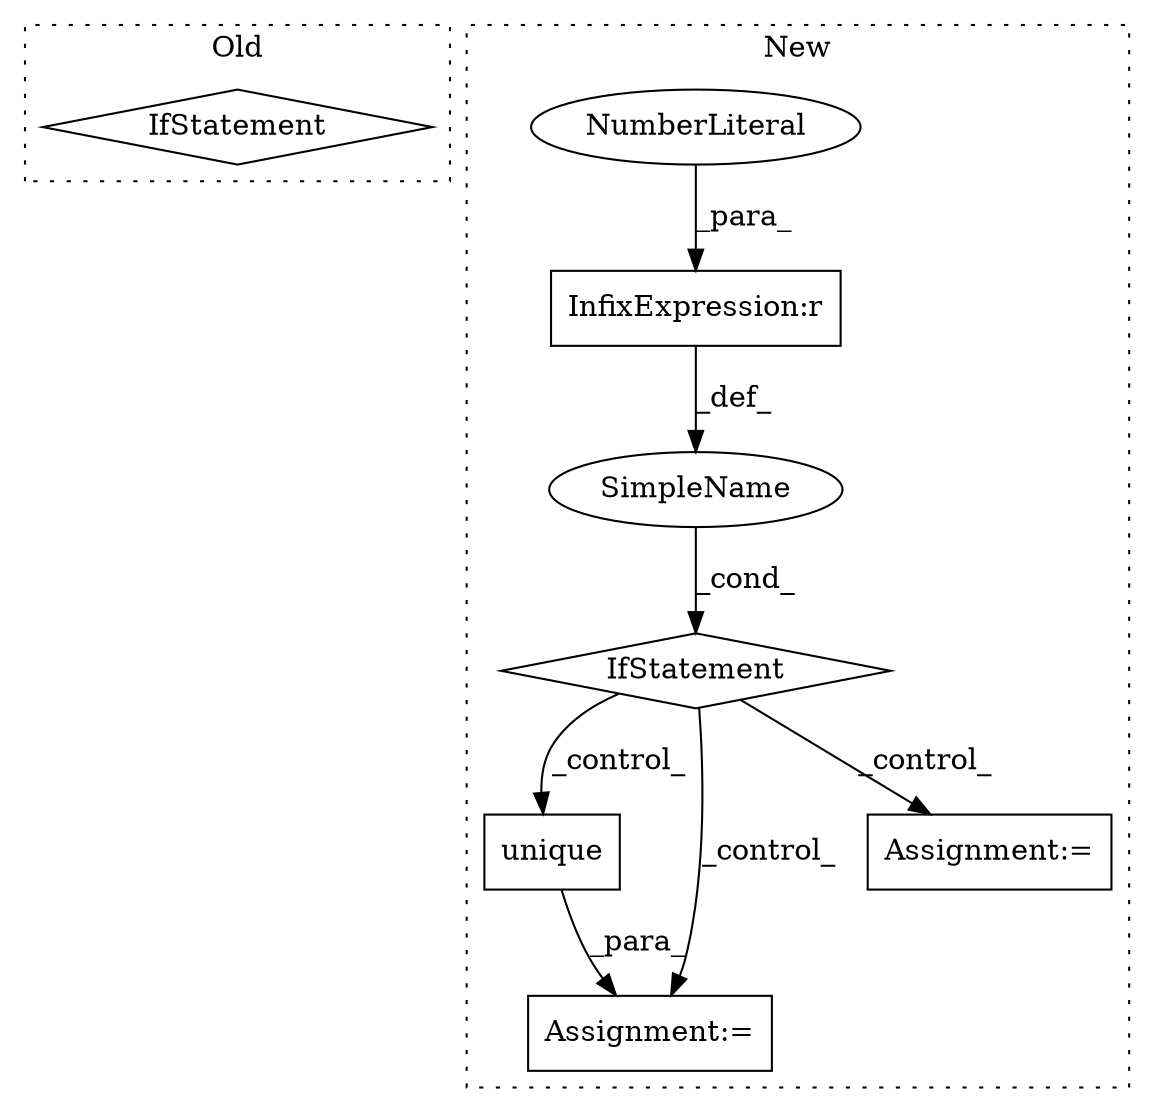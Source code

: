 digraph G {
subgraph cluster0 {
1 [label="IfStatement" a="25" s="24279,24324" l="4,2" shape="diamond"];
label = "Old";
style="dotted";
}
subgraph cluster1 {
2 [label="unique" a="32" s="24825" l="8" shape="box"];
3 [label="Assignment:=" a="7" s="24814" l="1" shape="box"];
4 [label="SimpleName" a="42" s="" l="" shape="ellipse"];
5 [label="IfStatement" a="25" s="24694,24725" l="4,2" shape="diamond"];
6 [label="InfixExpression:r" a="27" s="24721" l="3" shape="box"];
7 [label="NumberLiteral" a="34" s="24724" l="1" shape="ellipse"];
8 [label="Assignment:=" a="7" s="24759" l="1" shape="box"];
label = "New";
style="dotted";
}
2 -> 3 [label="_para_"];
4 -> 5 [label="_cond_"];
5 -> 3 [label="_control_"];
5 -> 8 [label="_control_"];
5 -> 2 [label="_control_"];
6 -> 4 [label="_def_"];
7 -> 6 [label="_para_"];
}